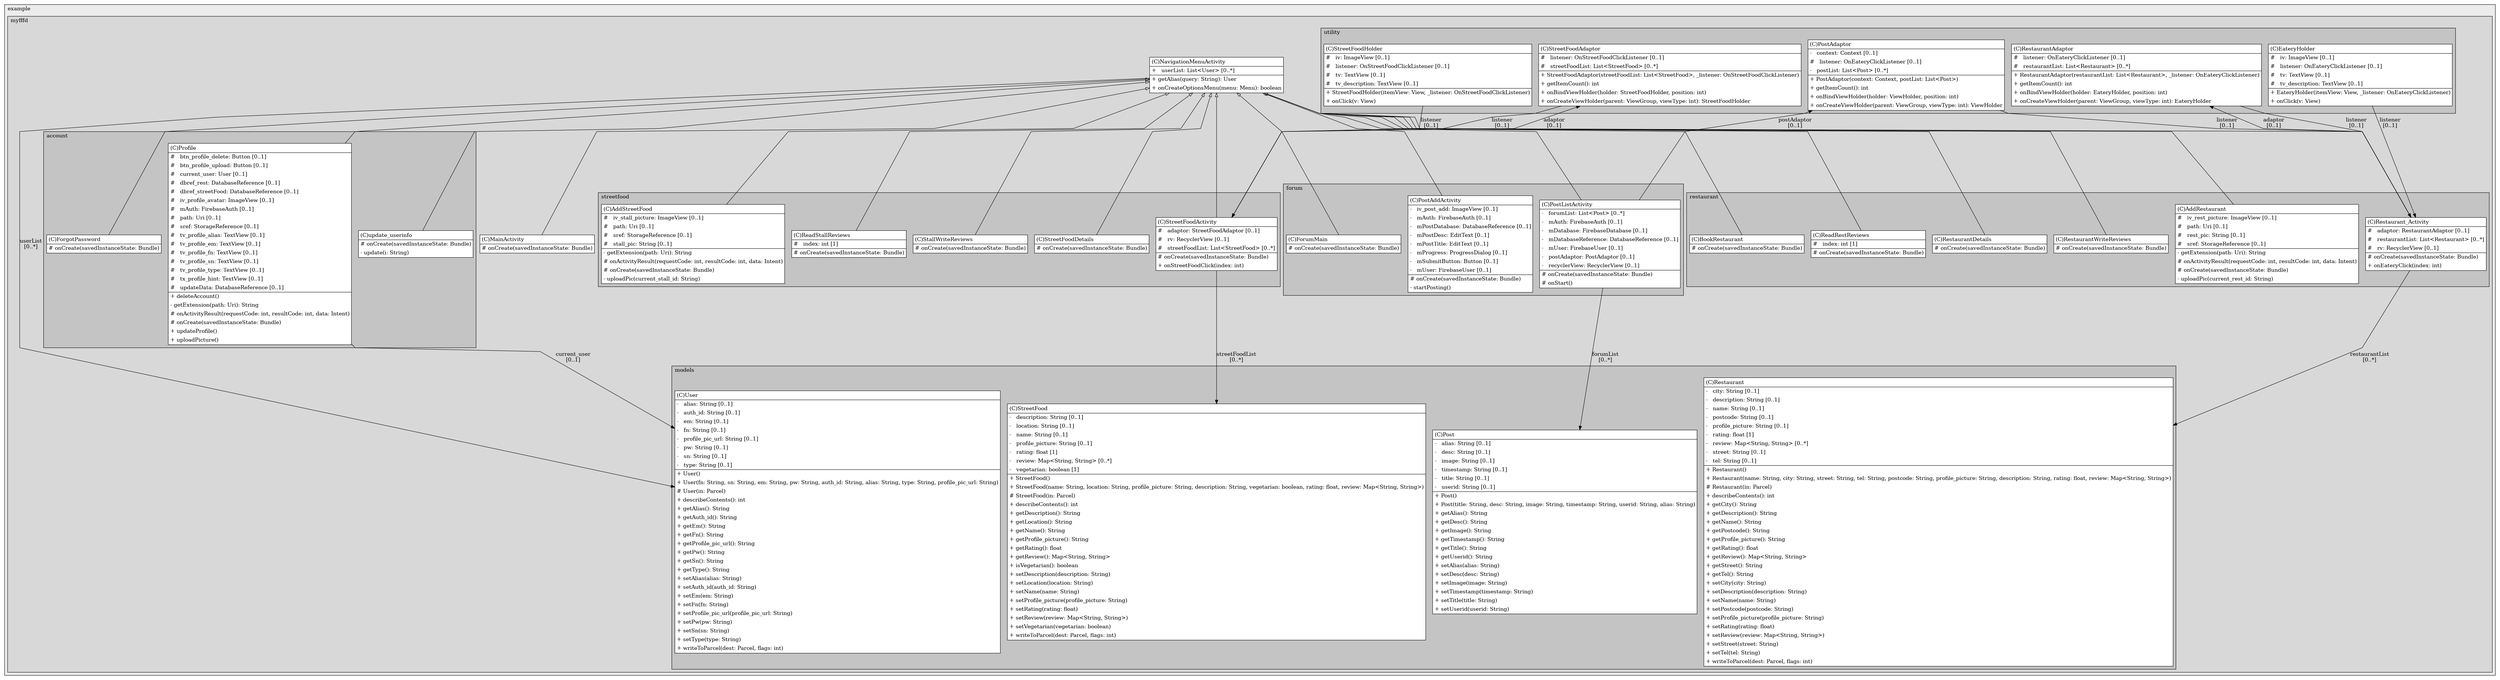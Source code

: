 @startuml

/' diagram meta data start
config=StructureConfiguration;
{
  "projectClassification": {
    "searchMode": "OpenProject", // OpenProject, AllProjects
    "includedProjects": "",
    "pathEndKeywords": "*.impl",
    "isClientPath": "",
    "isClientName": "",
    "isTestPath": "",
    "isTestName": "",
    "isMappingPath": "",
    "isMappingName": "",
    "isDataAccessPath": "",
    "isDataAccessName": "",
    "isDataStructurePath": "",
    "isDataStructureName": "",
    "isInterfaceStructuresPath": "",
    "isInterfaceStructuresName": "",
    "isEntryPointPath": "",
    "isEntryPointName": ""
  },
  "graphRestriction": {
    "classPackageExcludeFilter": "",
    "classPackageIncludeFilter": "",
    "classNameExcludeFilter": "",
    "classNameIncludeFilter": "",
    "methodNameExcludeFilter": "",
    "methodNameIncludeFilter": "",
    "removeByInheritance": "", // inheritance/annotation based filtering is done in a second step
    "removeByAnnotation": "",
    "removeByClassPackage": "", // cleanup the graph after inheritance/annotation based filtering is done
    "removeByClassName": "",
    "cutMappings": false,
    "cutEnum": false,
    "cutTests": false,
    "cutClient": false,
    "cutDataAccess": false,
    "cutInterfaceStructures": false,
    "cutDataStructures": false,
    "cutGetterAndSetter": false,
    "cutConstructors": false
  },
  "graphTraversal": {
    "forwardDepth": 3,
    "backwardDepth": 3,
    "classPackageExcludeFilter": "",
    "classPackageIncludeFilter": "",
    "classNameExcludeFilter": "",
    "classNameIncludeFilter": "",
    "methodNameExcludeFilter": "",
    "methodNameIncludeFilter": "",
    "hideMappings": false,
    "hideDataStructures": false,
    "hidePrivateMethods": true,
    "hideInterfaceCalls": true, // indirection: implementation -> interface (is hidden) -> implementation
    "onlyShowApplicationEntryPoints": false // root node is included
  },
  "details": {
    "aggregation": "GroupByClass", // ByClass, GroupByClass, None
    "showClassGenericTypes": true,
    "showMethods": true,
    "showMethodParameterNames": true,
    "showMethodParameterTypes": true,
    "showMethodReturnType": true,
    "showPackageLevels": 3,
    "showDetailedClassStructure": true
  },
  "rootClass": "com.example.myfffd.MainActivity"
}
diagram meta data end '/



digraph g {
    rankdir="TB"
    splines=polyline
    

'nodes 
subgraph cluster_1322970774 { 
   	label=example
	labeljust=l
	fillcolor="#ececec"
	style=filled
   
   subgraph cluster_458601938 { 
   	label=myfffd
	labeljust=l
	fillcolor="#d8d8d8"
	style=filled
   
   MainActivity323259963[
	label=<<TABLE BORDER="1" CELLBORDER="0" CELLPADDING="4" CELLSPACING="0">
<TR><TD ALIGN="LEFT" >(C)MainActivity</TD></TR>
<HR/>
<TR><TD ALIGN="LEFT" ># onCreate(savedInstanceState: Bundle)</TD></TR>
</TABLE>>
	style=filled
	margin=0
	shape=plaintext
	fillcolor="#FFFFFF"
];

NavigationMenuActivity323259963[
	label=<<TABLE BORDER="1" CELLBORDER="0" CELLPADDING="4" CELLSPACING="0">
<TR><TD ALIGN="LEFT" >(C)NavigationMenuActivity</TD></TR>
<HR/>
<TR><TD ALIGN="LEFT" >+   userList: List&lt;User&gt; [0..*]</TD></TR>
<HR/>
<TR><TD ALIGN="LEFT" >+ getAlias(query: String): User</TD></TR>
<TR><TD ALIGN="LEFT" >+ onCreateOptionsMenu(menu: Menu): boolean</TD></TR>
</TABLE>>
	style=filled
	margin=0
	shape=plaintext
	fillcolor="#FFFFFF"
];

subgraph cluster_1431839316 { 
   	label=utility
	labeljust=l
	fillcolor="#c4c4c4"
	style=filled
   
   EateryHolder331182989[
	label=<<TABLE BORDER="1" CELLBORDER="0" CELLPADDING="4" CELLSPACING="0">
<TR><TD ALIGN="LEFT" >(C)EateryHolder</TD></TR>
<HR/>
<TR><TD ALIGN="LEFT" >#   iv: ImageView [0..1]</TD></TR>
<TR><TD ALIGN="LEFT" >#   listener: OnEateryClickListener [0..1]</TD></TR>
<TR><TD ALIGN="LEFT" >#   tv: TextView [0..1]</TD></TR>
<TR><TD ALIGN="LEFT" >#   tv_description: TextView [0..1]</TD></TR>
<HR/>
<TR><TD ALIGN="LEFT" >+ EateryHolder(itemView: View, _listener: OnEateryClickListener)</TD></TR>
<TR><TD ALIGN="LEFT" >+ onClick(v: View)</TD></TR>
</TABLE>>
	style=filled
	margin=0
	shape=plaintext
	fillcolor="#FFFFFF"
];

PostAdaptor1412940985[
	label=<<TABLE BORDER="1" CELLBORDER="0" CELLPADDING="4" CELLSPACING="0">
<TR><TD ALIGN="LEFT" >(C)PostAdaptor</TD></TR>
<HR/>
<TR><TD ALIGN="LEFT" >-   context: Context [0..1]</TD></TR>
<TR><TD ALIGN="LEFT" >#   listener: OnEateryClickListener [0..1]</TD></TR>
<TR><TD ALIGN="LEFT" >-   postList: List&lt;Post&gt; [0..*]</TD></TR>
<HR/>
<TR><TD ALIGN="LEFT" >+ PostAdaptor(context: Context, postList: List&lt;Post&gt;)</TD></TR>
<TR><TD ALIGN="LEFT" >+ getItemCount(): int</TD></TR>
<TR><TD ALIGN="LEFT" >+ onBindViewHolder(holder: ViewHolder, position: int)</TD></TR>
<TR><TD ALIGN="LEFT" >+ onCreateViewHolder(parent: ViewGroup, viewType: int): ViewHolder</TD></TR>
</TABLE>>
	style=filled
	margin=0
	shape=plaintext
	fillcolor="#FFFFFF"
];

RestaurantAdaptor1412940985[
	label=<<TABLE BORDER="1" CELLBORDER="0" CELLPADDING="4" CELLSPACING="0">
<TR><TD ALIGN="LEFT" >(C)RestaurantAdaptor</TD></TR>
<HR/>
<TR><TD ALIGN="LEFT" >#   listener: OnEateryClickListener [0..1]</TD></TR>
<TR><TD ALIGN="LEFT" >#   restaurantList: List&lt;Restaurant&gt; [0..*]</TD></TR>
<HR/>
<TR><TD ALIGN="LEFT" >+ RestaurantAdaptor(restaurantList: List&lt;Restaurant&gt;, _listener: OnEateryClickListener)</TD></TR>
<TR><TD ALIGN="LEFT" >+ getItemCount(): int</TD></TR>
<TR><TD ALIGN="LEFT" >+ onBindViewHolder(holder: EateryHolder, position: int)</TD></TR>
<TR><TD ALIGN="LEFT" >+ onCreateViewHolder(parent: ViewGroup, viewType: int): EateryHolder</TD></TR>
</TABLE>>
	style=filled
	margin=0
	shape=plaintext
	fillcolor="#FFFFFF"
];

StreetFoodAdaptor1412940985[
	label=<<TABLE BORDER="1" CELLBORDER="0" CELLPADDING="4" CELLSPACING="0">
<TR><TD ALIGN="LEFT" >(C)StreetFoodAdaptor</TD></TR>
<HR/>
<TR><TD ALIGN="LEFT" >#   listener: OnStreetFoodClickListener [0..1]</TD></TR>
<TR><TD ALIGN="LEFT" >#   streetFoodList: List&lt;StreetFood&gt; [0..*]</TD></TR>
<HR/>
<TR><TD ALIGN="LEFT" >+ StreetFoodAdaptor(streetFoodList: List&lt;StreetFood&gt;, _listener: OnStreetFoodClickListener)</TD></TR>
<TR><TD ALIGN="LEFT" >+ getItemCount(): int</TD></TR>
<TR><TD ALIGN="LEFT" >+ onBindViewHolder(holder: StreetFoodHolder, position: int)</TD></TR>
<TR><TD ALIGN="LEFT" >+ onCreateViewHolder(parent: ViewGroup, viewType: int): StreetFoodHolder</TD></TR>
</TABLE>>
	style=filled
	margin=0
	shape=plaintext
	fillcolor="#FFFFFF"
];

StreetFoodHolder1809824815[
	label=<<TABLE BORDER="1" CELLBORDER="0" CELLPADDING="4" CELLSPACING="0">
<TR><TD ALIGN="LEFT" >(C)StreetFoodHolder</TD></TR>
<HR/>
<TR><TD ALIGN="LEFT" >#   iv: ImageView [0..1]</TD></TR>
<TR><TD ALIGN="LEFT" >#   listener: OnStreetFoodClickListener [0..1]</TD></TR>
<TR><TD ALIGN="LEFT" >#   tv: TextView [0..1]</TD></TR>
<TR><TD ALIGN="LEFT" >#   tv_description: TextView [0..1]</TD></TR>
<HR/>
<TR><TD ALIGN="LEFT" >+ StreetFoodHolder(itemView: View, _listener: OnStreetFoodClickListener)</TD></TR>
<TR><TD ALIGN="LEFT" >+ onClick(v: View)</TD></TR>
</TABLE>>
	style=filled
	margin=0
	shape=plaintext
	fillcolor="#FFFFFF"
];
} 

subgraph cluster_1443959135 { 
   	label=streetfood
	labeljust=l
	fillcolor="#c4c4c4"
	style=filled
   
   AddStreetFood888696716[
	label=<<TABLE BORDER="1" CELLBORDER="0" CELLPADDING="4" CELLSPACING="0">
<TR><TD ALIGN="LEFT" >(C)AddStreetFood</TD></TR>
<HR/>
<TR><TD ALIGN="LEFT" >#   iv_stall_picture: ImageView [0..1]</TD></TR>
<TR><TD ALIGN="LEFT" >#   path: Uri [0..1]</TD></TR>
<TR><TD ALIGN="LEFT" >#   sref: StorageReference [0..1]</TD></TR>
<TR><TD ALIGN="LEFT" >#   stall_pic: String [0..1]</TD></TR>
<HR/>
<TR><TD ALIGN="LEFT" >- getExtension(path: Uri): String</TD></TR>
<TR><TD ALIGN="LEFT" ># onActivityResult(requestCode: int, resultCode: int, data: Intent)</TD></TR>
<TR><TD ALIGN="LEFT" ># onCreate(savedInstanceState: Bundle)</TD></TR>
<TR><TD ALIGN="LEFT" >- uploadPic(current_stall_id: String)</TD></TR>
</TABLE>>
	style=filled
	margin=0
	shape=plaintext
	fillcolor="#FFFFFF"
];

ReadStallReviews888696716[
	label=<<TABLE BORDER="1" CELLBORDER="0" CELLPADDING="4" CELLSPACING="0">
<TR><TD ALIGN="LEFT" >(C)ReadStallReviews</TD></TR>
<HR/>
<TR><TD ALIGN="LEFT" >#   index: int [1]</TD></TR>
<HR/>
<TR><TD ALIGN="LEFT" ># onCreate(savedInstanceState: Bundle)</TD></TR>
</TABLE>>
	style=filled
	margin=0
	shape=plaintext
	fillcolor="#FFFFFF"
];

StallWriteReviews888696716[
	label=<<TABLE BORDER="1" CELLBORDER="0" CELLPADDING="4" CELLSPACING="0">
<TR><TD ALIGN="LEFT" >(C)StallWriteReviews</TD></TR>
<HR/>
<TR><TD ALIGN="LEFT" ># onCreate(savedInstanceState: Bundle)</TD></TR>
</TABLE>>
	style=filled
	margin=0
	shape=plaintext
	fillcolor="#FFFFFF"
];

StreetFoodActivity888696716[
	label=<<TABLE BORDER="1" CELLBORDER="0" CELLPADDING="4" CELLSPACING="0">
<TR><TD ALIGN="LEFT" >(C)StreetFoodActivity</TD></TR>
<HR/>
<TR><TD ALIGN="LEFT" >#   adaptor: StreetFoodAdaptor [0..1]</TD></TR>
<TR><TD ALIGN="LEFT" >#   rv: RecyclerView [0..1]</TD></TR>
<TR><TD ALIGN="LEFT" >#   streetFoodList: List&lt;StreetFood&gt; [0..*]</TD></TR>
<HR/>
<TR><TD ALIGN="LEFT" ># onCreate(savedInstanceState: Bundle)</TD></TR>
<TR><TD ALIGN="LEFT" >+ onStreetFoodClick(index: int)</TD></TR>
</TABLE>>
	style=filled
	margin=0
	shape=plaintext
	fillcolor="#FFFFFF"
];

StreetFoodDetails888696716[
	label=<<TABLE BORDER="1" CELLBORDER="0" CELLPADDING="4" CELLSPACING="0">
<TR><TD ALIGN="LEFT" >(C)StreetFoodDetails</TD></TR>
<HR/>
<TR><TD ALIGN="LEFT" ># onCreate(savedInstanceState: Bundle)</TD></TR>
</TABLE>>
	style=filled
	margin=0
	shape=plaintext
	fillcolor="#FFFFFF"
];
} 

subgraph cluster_1611011743 { 
   	label=forum
	labeljust=l
	fillcolor="#c4c4c4"
	style=filled
   
   ForumMain897437778[
	label=<<TABLE BORDER="1" CELLBORDER="0" CELLPADDING="4" CELLSPACING="0">
<TR><TD ALIGN="LEFT" >(C)ForumMain</TD></TR>
<HR/>
<TR><TD ALIGN="LEFT" ># onCreate(savedInstanceState: Bundle)</TD></TR>
</TABLE>>
	style=filled
	margin=0
	shape=plaintext
	fillcolor="#FFFFFF"
];

PostAddActivity897437778[
	label=<<TABLE BORDER="1" CELLBORDER="0" CELLPADDING="4" CELLSPACING="0">
<TR><TD ALIGN="LEFT" >(C)PostAddActivity</TD></TR>
<HR/>
<TR><TD ALIGN="LEFT" >-   iv_post_add: ImageView [0..1]</TD></TR>
<TR><TD ALIGN="LEFT" >-   mAuth: FirebaseAuth [0..1]</TD></TR>
<TR><TD ALIGN="LEFT" >-   mPostDatabase: DatabaseReference [0..1]</TD></TR>
<TR><TD ALIGN="LEFT" >-   mPostDesc: EditText [0..1]</TD></TR>
<TR><TD ALIGN="LEFT" >-   mPostTitle: EditText [0..1]</TD></TR>
<TR><TD ALIGN="LEFT" >-   mProgress: ProgressDialog [0..1]</TD></TR>
<TR><TD ALIGN="LEFT" >-   mSubmitButton: Button [0..1]</TD></TR>
<TR><TD ALIGN="LEFT" >-   mUser: FirebaseUser [0..1]</TD></TR>
<HR/>
<TR><TD ALIGN="LEFT" ># onCreate(savedInstanceState: Bundle)</TD></TR>
<TR><TD ALIGN="LEFT" >- startPosting()</TD></TR>
</TABLE>>
	style=filled
	margin=0
	shape=plaintext
	fillcolor="#FFFFFF"
];

PostListActivity897437778[
	label=<<TABLE BORDER="1" CELLBORDER="0" CELLPADDING="4" CELLSPACING="0">
<TR><TD ALIGN="LEFT" >(C)PostListActivity</TD></TR>
<HR/>
<TR><TD ALIGN="LEFT" >-   forumList: List&lt;Post&gt; [0..*]</TD></TR>
<TR><TD ALIGN="LEFT" >-   mAuth: FirebaseAuth [0..1]</TD></TR>
<TR><TD ALIGN="LEFT" >-   mDatabase: FirebaseDatabase [0..1]</TD></TR>
<TR><TD ALIGN="LEFT" >-   mDatabaseReference: DatabaseReference [0..1]</TD></TR>
<TR><TD ALIGN="LEFT" >-   mUser: FirebaseUser [0..1]</TD></TR>
<TR><TD ALIGN="LEFT" >-   postAdaptor: PostAdaptor [0..1]</TD></TR>
<TR><TD ALIGN="LEFT" >-   recyclerView: RecyclerView [0..1]</TD></TR>
<HR/>
<TR><TD ALIGN="LEFT" ># onCreate(savedInstanceState: Bundle)</TD></TR>
<TR><TD ALIGN="LEFT" ># onStart()</TD></TR>
</TABLE>>
	style=filled
	margin=0
	shape=plaintext
	fillcolor="#FFFFFF"
];
} 

subgraph cluster_1798215210 { 
   	label=models
	labeljust=l
	fillcolor="#c4c4c4"
	style=filled
   
   Post1850795651[
	label=<<TABLE BORDER="1" CELLBORDER="0" CELLPADDING="4" CELLSPACING="0">
<TR><TD ALIGN="LEFT" >(C)Post</TD></TR>
<HR/>
<TR><TD ALIGN="LEFT" >-   alias: String [0..1]</TD></TR>
<TR><TD ALIGN="LEFT" >-   desc: String [0..1]</TD></TR>
<TR><TD ALIGN="LEFT" >-   image: String [0..1]</TD></TR>
<TR><TD ALIGN="LEFT" >-   timestamp: String [0..1]</TD></TR>
<TR><TD ALIGN="LEFT" >-   title: String [0..1]</TD></TR>
<TR><TD ALIGN="LEFT" >-   userid: String [0..1]</TD></TR>
<HR/>
<TR><TD ALIGN="LEFT" >+ Post()</TD></TR>
<TR><TD ALIGN="LEFT" >+ Post(title: String, desc: String, image: String, timestamp: String, userid: String, alias: String)</TD></TR>
<TR><TD ALIGN="LEFT" >+ getAlias(): String</TD></TR>
<TR><TD ALIGN="LEFT" >+ getDesc(): String</TD></TR>
<TR><TD ALIGN="LEFT" >+ getImage(): String</TD></TR>
<TR><TD ALIGN="LEFT" >+ getTimestamp(): String</TD></TR>
<TR><TD ALIGN="LEFT" >+ getTitle(): String</TD></TR>
<TR><TD ALIGN="LEFT" >+ getUserid(): String</TD></TR>
<TR><TD ALIGN="LEFT" >+ setAlias(alias: String)</TD></TR>
<TR><TD ALIGN="LEFT" >+ setDesc(desc: String)</TD></TR>
<TR><TD ALIGN="LEFT" >+ setImage(image: String)</TD></TR>
<TR><TD ALIGN="LEFT" >+ setTimestamp(timestamp: String)</TD></TR>
<TR><TD ALIGN="LEFT" >+ setTitle(title: String)</TD></TR>
<TR><TD ALIGN="LEFT" >+ setUserid(userid: String)</TD></TR>
</TABLE>>
	style=filled
	margin=0
	shape=plaintext
	fillcolor="#FFFFFF"
];

Restaurant1850795651[
	label=<<TABLE BORDER="1" CELLBORDER="0" CELLPADDING="4" CELLSPACING="0">
<TR><TD ALIGN="LEFT" >(C)Restaurant</TD></TR>
<HR/>
<TR><TD ALIGN="LEFT" >-   city: String [0..1]</TD></TR>
<TR><TD ALIGN="LEFT" >-   description: String [0..1]</TD></TR>
<TR><TD ALIGN="LEFT" >-   name: String [0..1]</TD></TR>
<TR><TD ALIGN="LEFT" >-   postcode: String [0..1]</TD></TR>
<TR><TD ALIGN="LEFT" >-   profile_picture: String [0..1]</TD></TR>
<TR><TD ALIGN="LEFT" >-   rating: float [1]</TD></TR>
<TR><TD ALIGN="LEFT" >-   review: Map&lt;String, String&gt; [0..*]</TD></TR>
<TR><TD ALIGN="LEFT" >-   street: String [0..1]</TD></TR>
<TR><TD ALIGN="LEFT" >-   tel: String [0..1]</TD></TR>
<HR/>
<TR><TD ALIGN="LEFT" >+ Restaurant()</TD></TR>
<TR><TD ALIGN="LEFT" >+ Restaurant(name: String, city: String, street: String, tel: String, postcode: String, profile_picture: String, description: String, rating: float, review: Map&lt;String, String&gt;)</TD></TR>
<TR><TD ALIGN="LEFT" ># Restaurant(in: Parcel)</TD></TR>
<TR><TD ALIGN="LEFT" >+ describeContents(): int</TD></TR>
<TR><TD ALIGN="LEFT" >+ getCity(): String</TD></TR>
<TR><TD ALIGN="LEFT" >+ getDescription(): String</TD></TR>
<TR><TD ALIGN="LEFT" >+ getName(): String</TD></TR>
<TR><TD ALIGN="LEFT" >+ getPostcode(): String</TD></TR>
<TR><TD ALIGN="LEFT" >+ getProfile_picture(): String</TD></TR>
<TR><TD ALIGN="LEFT" >+ getRating(): float</TD></TR>
<TR><TD ALIGN="LEFT" >+ getReview(): Map&lt;String, String&gt;</TD></TR>
<TR><TD ALIGN="LEFT" >+ getStreet(): String</TD></TR>
<TR><TD ALIGN="LEFT" >+ getTel(): String</TD></TR>
<TR><TD ALIGN="LEFT" >+ setCity(city: String)</TD></TR>
<TR><TD ALIGN="LEFT" >+ setDescription(description: String)</TD></TR>
<TR><TD ALIGN="LEFT" >+ setName(name: String)</TD></TR>
<TR><TD ALIGN="LEFT" >+ setPostcode(postcode: String)</TD></TR>
<TR><TD ALIGN="LEFT" >+ setProfile_picture(profile_picture: String)</TD></TR>
<TR><TD ALIGN="LEFT" >+ setRating(rating: float)</TD></TR>
<TR><TD ALIGN="LEFT" >+ setReview(review: Map&lt;String, String&gt;)</TD></TR>
<TR><TD ALIGN="LEFT" >+ setStreet(street: String)</TD></TR>
<TR><TD ALIGN="LEFT" >+ setTel(tel: String)</TD></TR>
<TR><TD ALIGN="LEFT" >+ writeToParcel(dest: Parcel, flags: int)</TD></TR>
</TABLE>>
	style=filled
	margin=0
	shape=plaintext
	fillcolor="#FFFFFF"
];

StreetFood1850795651[
	label=<<TABLE BORDER="1" CELLBORDER="0" CELLPADDING="4" CELLSPACING="0">
<TR><TD ALIGN="LEFT" >(C)StreetFood</TD></TR>
<HR/>
<TR><TD ALIGN="LEFT" >-   description: String [0..1]</TD></TR>
<TR><TD ALIGN="LEFT" >-   location: String [0..1]</TD></TR>
<TR><TD ALIGN="LEFT" >-   name: String [0..1]</TD></TR>
<TR><TD ALIGN="LEFT" >-   profile_picture: String [0..1]</TD></TR>
<TR><TD ALIGN="LEFT" >-   rating: float [1]</TD></TR>
<TR><TD ALIGN="LEFT" >-   review: Map&lt;String, String&gt; [0..*]</TD></TR>
<TR><TD ALIGN="LEFT" >-   vegetarian: boolean [1]</TD></TR>
<HR/>
<TR><TD ALIGN="LEFT" >+ StreetFood()</TD></TR>
<TR><TD ALIGN="LEFT" >+ StreetFood(name: String, location: String, profile_picture: String, description: String, vegetarian: boolean, rating: float, review: Map&lt;String, String&gt;)</TD></TR>
<TR><TD ALIGN="LEFT" ># StreetFood(in: Parcel)</TD></TR>
<TR><TD ALIGN="LEFT" >+ describeContents(): int</TD></TR>
<TR><TD ALIGN="LEFT" >+ getDescription(): String</TD></TR>
<TR><TD ALIGN="LEFT" >+ getLocation(): String</TD></TR>
<TR><TD ALIGN="LEFT" >+ getName(): String</TD></TR>
<TR><TD ALIGN="LEFT" >+ getProfile_picture(): String</TD></TR>
<TR><TD ALIGN="LEFT" >+ getRating(): float</TD></TR>
<TR><TD ALIGN="LEFT" >+ getReview(): Map&lt;String, String&gt;</TD></TR>
<TR><TD ALIGN="LEFT" >+ isVegetarian(): boolean</TD></TR>
<TR><TD ALIGN="LEFT" >+ setDescription(description: String)</TD></TR>
<TR><TD ALIGN="LEFT" >+ setLocation(location: String)</TD></TR>
<TR><TD ALIGN="LEFT" >+ setName(name: String)</TD></TR>
<TR><TD ALIGN="LEFT" >+ setProfile_picture(profile_picture: String)</TD></TR>
<TR><TD ALIGN="LEFT" >+ setRating(rating: float)</TD></TR>
<TR><TD ALIGN="LEFT" >+ setReview(review: Map&lt;String, String&gt;)</TD></TR>
<TR><TD ALIGN="LEFT" >+ setVegetarian(vegetarian: boolean)</TD></TR>
<TR><TD ALIGN="LEFT" >+ writeToParcel(dest: Parcel, flags: int)</TD></TR>
</TABLE>>
	style=filled
	margin=0
	shape=plaintext
	fillcolor="#FFFFFF"
];

User1850795651[
	label=<<TABLE BORDER="1" CELLBORDER="0" CELLPADDING="4" CELLSPACING="0">
<TR><TD ALIGN="LEFT" >(C)User</TD></TR>
<HR/>
<TR><TD ALIGN="LEFT" >-   alias: String [0..1]</TD></TR>
<TR><TD ALIGN="LEFT" >-   auth_id: String [0..1]</TD></TR>
<TR><TD ALIGN="LEFT" >-   em: String [0..1]</TD></TR>
<TR><TD ALIGN="LEFT" >-   fn: String [0..1]</TD></TR>
<TR><TD ALIGN="LEFT" >-   profile_pic_url: String [0..1]</TD></TR>
<TR><TD ALIGN="LEFT" >-   pw: String [0..1]</TD></TR>
<TR><TD ALIGN="LEFT" >-   sn: String [0..1]</TD></TR>
<TR><TD ALIGN="LEFT" >-   type: String [0..1]</TD></TR>
<HR/>
<TR><TD ALIGN="LEFT" >+ User()</TD></TR>
<TR><TD ALIGN="LEFT" >+ User(fn: String, sn: String, em: String, pw: String, auth_id: String, alias: String, type: String, profile_pic_url: String)</TD></TR>
<TR><TD ALIGN="LEFT" ># User(in: Parcel)</TD></TR>
<TR><TD ALIGN="LEFT" >+ describeContents(): int</TD></TR>
<TR><TD ALIGN="LEFT" >+ getAlias(): String</TD></TR>
<TR><TD ALIGN="LEFT" >+ getAuth_id(): String</TD></TR>
<TR><TD ALIGN="LEFT" >+ getEm(): String</TD></TR>
<TR><TD ALIGN="LEFT" >+ getFn(): String</TD></TR>
<TR><TD ALIGN="LEFT" >+ getProfile_pic_url(): String</TD></TR>
<TR><TD ALIGN="LEFT" >+ getPw(): String</TD></TR>
<TR><TD ALIGN="LEFT" >+ getSn(): String</TD></TR>
<TR><TD ALIGN="LEFT" >+ getType(): String</TD></TR>
<TR><TD ALIGN="LEFT" >+ setAlias(alias: String)</TD></TR>
<TR><TD ALIGN="LEFT" >+ setAuth_id(auth_id: String)</TD></TR>
<TR><TD ALIGN="LEFT" >+ setEm(em: String)</TD></TR>
<TR><TD ALIGN="LEFT" >+ setFn(fn: String)</TD></TR>
<TR><TD ALIGN="LEFT" >+ setProfile_pic_url(profile_pic_url: String)</TD></TR>
<TR><TD ALIGN="LEFT" >+ setPw(pw: String)</TD></TR>
<TR><TD ALIGN="LEFT" >+ setSn(sn: String)</TD></TR>
<TR><TD ALIGN="LEFT" >+ setType(type: String)</TD></TR>
<TR><TD ALIGN="LEFT" >+ writeToParcel(dest: Parcel, flags: int)</TD></TR>
</TABLE>>
	style=filled
	margin=0
	shape=plaintext
	fillcolor="#FFFFFF"
];
} 

subgraph cluster_1800787565 { 
   	label=account
	labeljust=l
	fillcolor="#c4c4c4"
	style=filled
   
   ForgotPassword350600570[
	label=<<TABLE BORDER="1" CELLBORDER="0" CELLPADDING="4" CELLSPACING="0">
<TR><TD ALIGN="LEFT" >(C)ForgotPassword</TD></TR>
<HR/>
<TR><TD ALIGN="LEFT" ># onCreate(savedInstanceState: Bundle)</TD></TR>
</TABLE>>
	style=filled
	margin=0
	shape=plaintext
	fillcolor="#FFFFFF"
];

Profile350600570[
	label=<<TABLE BORDER="1" CELLBORDER="0" CELLPADDING="4" CELLSPACING="0">
<TR><TD ALIGN="LEFT" >(C)Profile</TD></TR>
<HR/>
<TR><TD ALIGN="LEFT" >#   btn_profile_delete: Button [0..1]</TD></TR>
<TR><TD ALIGN="LEFT" >#   btn_profile_upload: Button [0..1]</TD></TR>
<TR><TD ALIGN="LEFT" >#   current_user: User [0..1]</TD></TR>
<TR><TD ALIGN="LEFT" >#   dbref_rest: DatabaseReference [0..1]</TD></TR>
<TR><TD ALIGN="LEFT" >#   dbref_streetFood: DatabaseReference [0..1]</TD></TR>
<TR><TD ALIGN="LEFT" >#   iv_profile_avatar: ImageView [0..1]</TD></TR>
<TR><TD ALIGN="LEFT" >#   mAuth: FirebaseAuth [0..1]</TD></TR>
<TR><TD ALIGN="LEFT" >#   path: Uri [0..1]</TD></TR>
<TR><TD ALIGN="LEFT" >#   sref: StorageReference [0..1]</TD></TR>
<TR><TD ALIGN="LEFT" >#   tv_profile_alias: TextView [0..1]</TD></TR>
<TR><TD ALIGN="LEFT" >#   tv_profile_em: TextView [0..1]</TD></TR>
<TR><TD ALIGN="LEFT" >#   tv_profile_fn: TextView [0..1]</TD></TR>
<TR><TD ALIGN="LEFT" >#   tv_profile_sn: TextView [0..1]</TD></TR>
<TR><TD ALIGN="LEFT" >#   tv_profile_type: TextView [0..1]</TD></TR>
<TR><TD ALIGN="LEFT" >#   tx_profile_hint: TextView [0..1]</TD></TR>
<TR><TD ALIGN="LEFT" >#   updateData: DatabaseReference [0..1]</TD></TR>
<HR/>
<TR><TD ALIGN="LEFT" >+ deleteAccount()</TD></TR>
<TR><TD ALIGN="LEFT" >- getExtension(path: Uri): String</TD></TR>
<TR><TD ALIGN="LEFT" ># onActivityResult(requestCode: int, resultCode: int, data: Intent)</TD></TR>
<TR><TD ALIGN="LEFT" ># onCreate(savedInstanceState: Bundle)</TD></TR>
<TR><TD ALIGN="LEFT" >+ updateProfile()</TD></TR>
<TR><TD ALIGN="LEFT" >+ uploadPicture()</TD></TR>
</TABLE>>
	style=filled
	margin=0
	shape=plaintext
	fillcolor="#FFFFFF"
];

update_userinfo350600570[
	label=<<TABLE BORDER="1" CELLBORDER="0" CELLPADDING="4" CELLSPACING="0">
<TR><TD ALIGN="LEFT" >(C)update_userinfo</TD></TR>
<HR/>
<TR><TD ALIGN="LEFT" ># onCreate(savedInstanceState: Bundle)</TD></TR>
<TR><TD ALIGN="LEFT" >- update(i: String)</TD></TR>
</TABLE>>
	style=filled
	margin=0
	shape=plaintext
	fillcolor="#FFFFFF"
];
} 

subgraph cluster_2143185155 { 
   	label=restaurant
	labeljust=l
	fillcolor="#c4c4c4"
	style=filled
   
   AddRestaurant1587922736[
	label=<<TABLE BORDER="1" CELLBORDER="0" CELLPADDING="4" CELLSPACING="0">
<TR><TD ALIGN="LEFT" >(C)AddRestaurant</TD></TR>
<HR/>
<TR><TD ALIGN="LEFT" >#   iv_rest_picture: ImageView [0..1]</TD></TR>
<TR><TD ALIGN="LEFT" >#   path: Uri [0..1]</TD></TR>
<TR><TD ALIGN="LEFT" >#   rest_pic: String [0..1]</TD></TR>
<TR><TD ALIGN="LEFT" >#   sref: StorageReference [0..1]</TD></TR>
<HR/>
<TR><TD ALIGN="LEFT" >- getExtension(path: Uri): String</TD></TR>
<TR><TD ALIGN="LEFT" ># onActivityResult(requestCode: int, resultCode: int, data: Intent)</TD></TR>
<TR><TD ALIGN="LEFT" ># onCreate(savedInstanceState: Bundle)</TD></TR>
<TR><TD ALIGN="LEFT" >- uploadPic(current_rest_id: String)</TD></TR>
</TABLE>>
	style=filled
	margin=0
	shape=plaintext
	fillcolor="#FFFFFF"
];

BookRestaurant1587922736[
	label=<<TABLE BORDER="1" CELLBORDER="0" CELLPADDING="4" CELLSPACING="0">
<TR><TD ALIGN="LEFT" >(C)BookRestaurant</TD></TR>
<HR/>
<TR><TD ALIGN="LEFT" ># onCreate(savedInstanceState: Bundle)</TD></TR>
</TABLE>>
	style=filled
	margin=0
	shape=plaintext
	fillcolor="#FFFFFF"
];

ReadRestReviews1587922736[
	label=<<TABLE BORDER="1" CELLBORDER="0" CELLPADDING="4" CELLSPACING="0">
<TR><TD ALIGN="LEFT" >(C)ReadRestReviews</TD></TR>
<HR/>
<TR><TD ALIGN="LEFT" >#   index: int [1]</TD></TR>
<HR/>
<TR><TD ALIGN="LEFT" ># onCreate(savedInstanceState: Bundle)</TD></TR>
</TABLE>>
	style=filled
	margin=0
	shape=plaintext
	fillcolor="#FFFFFF"
];

RestaurantDetails1587922736[
	label=<<TABLE BORDER="1" CELLBORDER="0" CELLPADDING="4" CELLSPACING="0">
<TR><TD ALIGN="LEFT" >(C)RestaurantDetails</TD></TR>
<HR/>
<TR><TD ALIGN="LEFT" ># onCreate(savedInstanceState: Bundle)</TD></TR>
</TABLE>>
	style=filled
	margin=0
	shape=plaintext
	fillcolor="#FFFFFF"
];

RestaurantWriteReviews1587922736[
	label=<<TABLE BORDER="1" CELLBORDER="0" CELLPADDING="4" CELLSPACING="0">
<TR><TD ALIGN="LEFT" >(C)RestaurantWriteReviews</TD></TR>
<HR/>
<TR><TD ALIGN="LEFT" ># onCreate(savedInstanceState: Bundle)</TD></TR>
</TABLE>>
	style=filled
	margin=0
	shape=plaintext
	fillcolor="#FFFFFF"
];

Restaurant_Activity1587922736[
	label=<<TABLE BORDER="1" CELLBORDER="0" CELLPADDING="4" CELLSPACING="0">
<TR><TD ALIGN="LEFT" >(C)Restaurant_Activity</TD></TR>
<HR/>
<TR><TD ALIGN="LEFT" >#   adaptor: RestaurantAdaptor [0..1]</TD></TR>
<TR><TD ALIGN="LEFT" >#   restaurantList: List&lt;Restaurant&gt; [0..*]</TD></TR>
<TR><TD ALIGN="LEFT" >#   rv: RecyclerView [0..1]</TD></TR>
<HR/>
<TR><TD ALIGN="LEFT" ># onCreate(savedInstanceState: Bundle)</TD></TR>
<TR><TD ALIGN="LEFT" >+ onEateryClick(index: int)</TD></TR>
</TABLE>>
	style=filled
	margin=0
	shape=plaintext
	fillcolor="#FFFFFF"
];
} 
} 
} 

'edges    
EateryHolder331182989 -> Restaurant_Activity1587922736[label="listener
[0..1]"];
NavigationMenuActivity323259963 -> AddRestaurant1587922736[arrowhead=none, arrowtail=empty, dir=both];
NavigationMenuActivity323259963 -> AddStreetFood888696716[arrowhead=none, arrowtail=empty, dir=both];
NavigationMenuActivity323259963 -> BookRestaurant1587922736[arrowhead=none, arrowtail=empty, dir=both];
NavigationMenuActivity323259963 -> ForgotPassword350600570[arrowhead=none, arrowtail=empty, dir=both];
NavigationMenuActivity323259963 -> ForumMain897437778[arrowhead=none, arrowtail=empty, dir=both];
NavigationMenuActivity323259963 -> MainActivity323259963[arrowhead=none, arrowtail=empty, dir=both];
NavigationMenuActivity323259963 -> PostAddActivity897437778[arrowhead=none, arrowtail=empty, dir=both];
NavigationMenuActivity323259963 -> PostListActivity897437778[arrowhead=none, arrowtail=empty, dir=both];
NavigationMenuActivity323259963 -> Profile350600570[arrowhead=none, arrowtail=empty, dir=both];
NavigationMenuActivity323259963 -> ReadRestReviews1587922736[arrowhead=none, arrowtail=empty, dir=both];
NavigationMenuActivity323259963 -> ReadStallReviews888696716[arrowhead=none, arrowtail=empty, dir=both];
NavigationMenuActivity323259963 -> RestaurantDetails1587922736[arrowhead=none, arrowtail=empty, dir=both];
NavigationMenuActivity323259963 -> RestaurantWriteReviews1587922736[arrowhead=none, arrowtail=empty, dir=both];
NavigationMenuActivity323259963 -> Restaurant_Activity1587922736[arrowhead=none, arrowtail=empty, dir=both];
NavigationMenuActivity323259963 -> StallWriteReviews888696716[arrowhead=none, arrowtail=empty, dir=both];
NavigationMenuActivity323259963 -> StreetFoodActivity888696716[arrowhead=none, arrowtail=empty, dir=both];
NavigationMenuActivity323259963 -> StreetFoodDetails888696716[arrowhead=none, arrowtail=empty, dir=both];
NavigationMenuActivity323259963 -> User1850795651[label="userList
[0..*]"];
NavigationMenuActivity323259963 -> update_userinfo350600570[arrowhead=none, arrowtail=empty, dir=both];
PostAdaptor1412940985 -> Restaurant_Activity1587922736[label="listener
[0..1]"];
PostListActivity897437778 -> Post1850795651[label="forumList
[0..*]"];
PostListActivity897437778 -> PostAdaptor1412940985[label="postAdaptor
[0..1]"];
Profile350600570 -> User1850795651[label="current_user
[0..1]"];
RestaurantAdaptor1412940985 -> Restaurant_Activity1587922736[label="listener
[0..1]"];
Restaurant_Activity1587922736 -> Restaurant1850795651[label="restaurantList
[0..*]"];
Restaurant_Activity1587922736 -> RestaurantAdaptor1412940985[label="adaptor
[0..1]"];
StreetFoodActivity888696716 -> StreetFood1850795651[label="streetFoodList
[0..*]"];
StreetFoodActivity888696716 -> StreetFoodAdaptor1412940985[label="adaptor
[0..1]"];
StreetFoodAdaptor1412940985 -> StreetFoodActivity888696716[label="listener
[0..1]"];
StreetFoodHolder1809824815 -> StreetFoodActivity888696716[label="listener
[0..1]"];
    
}
@enduml